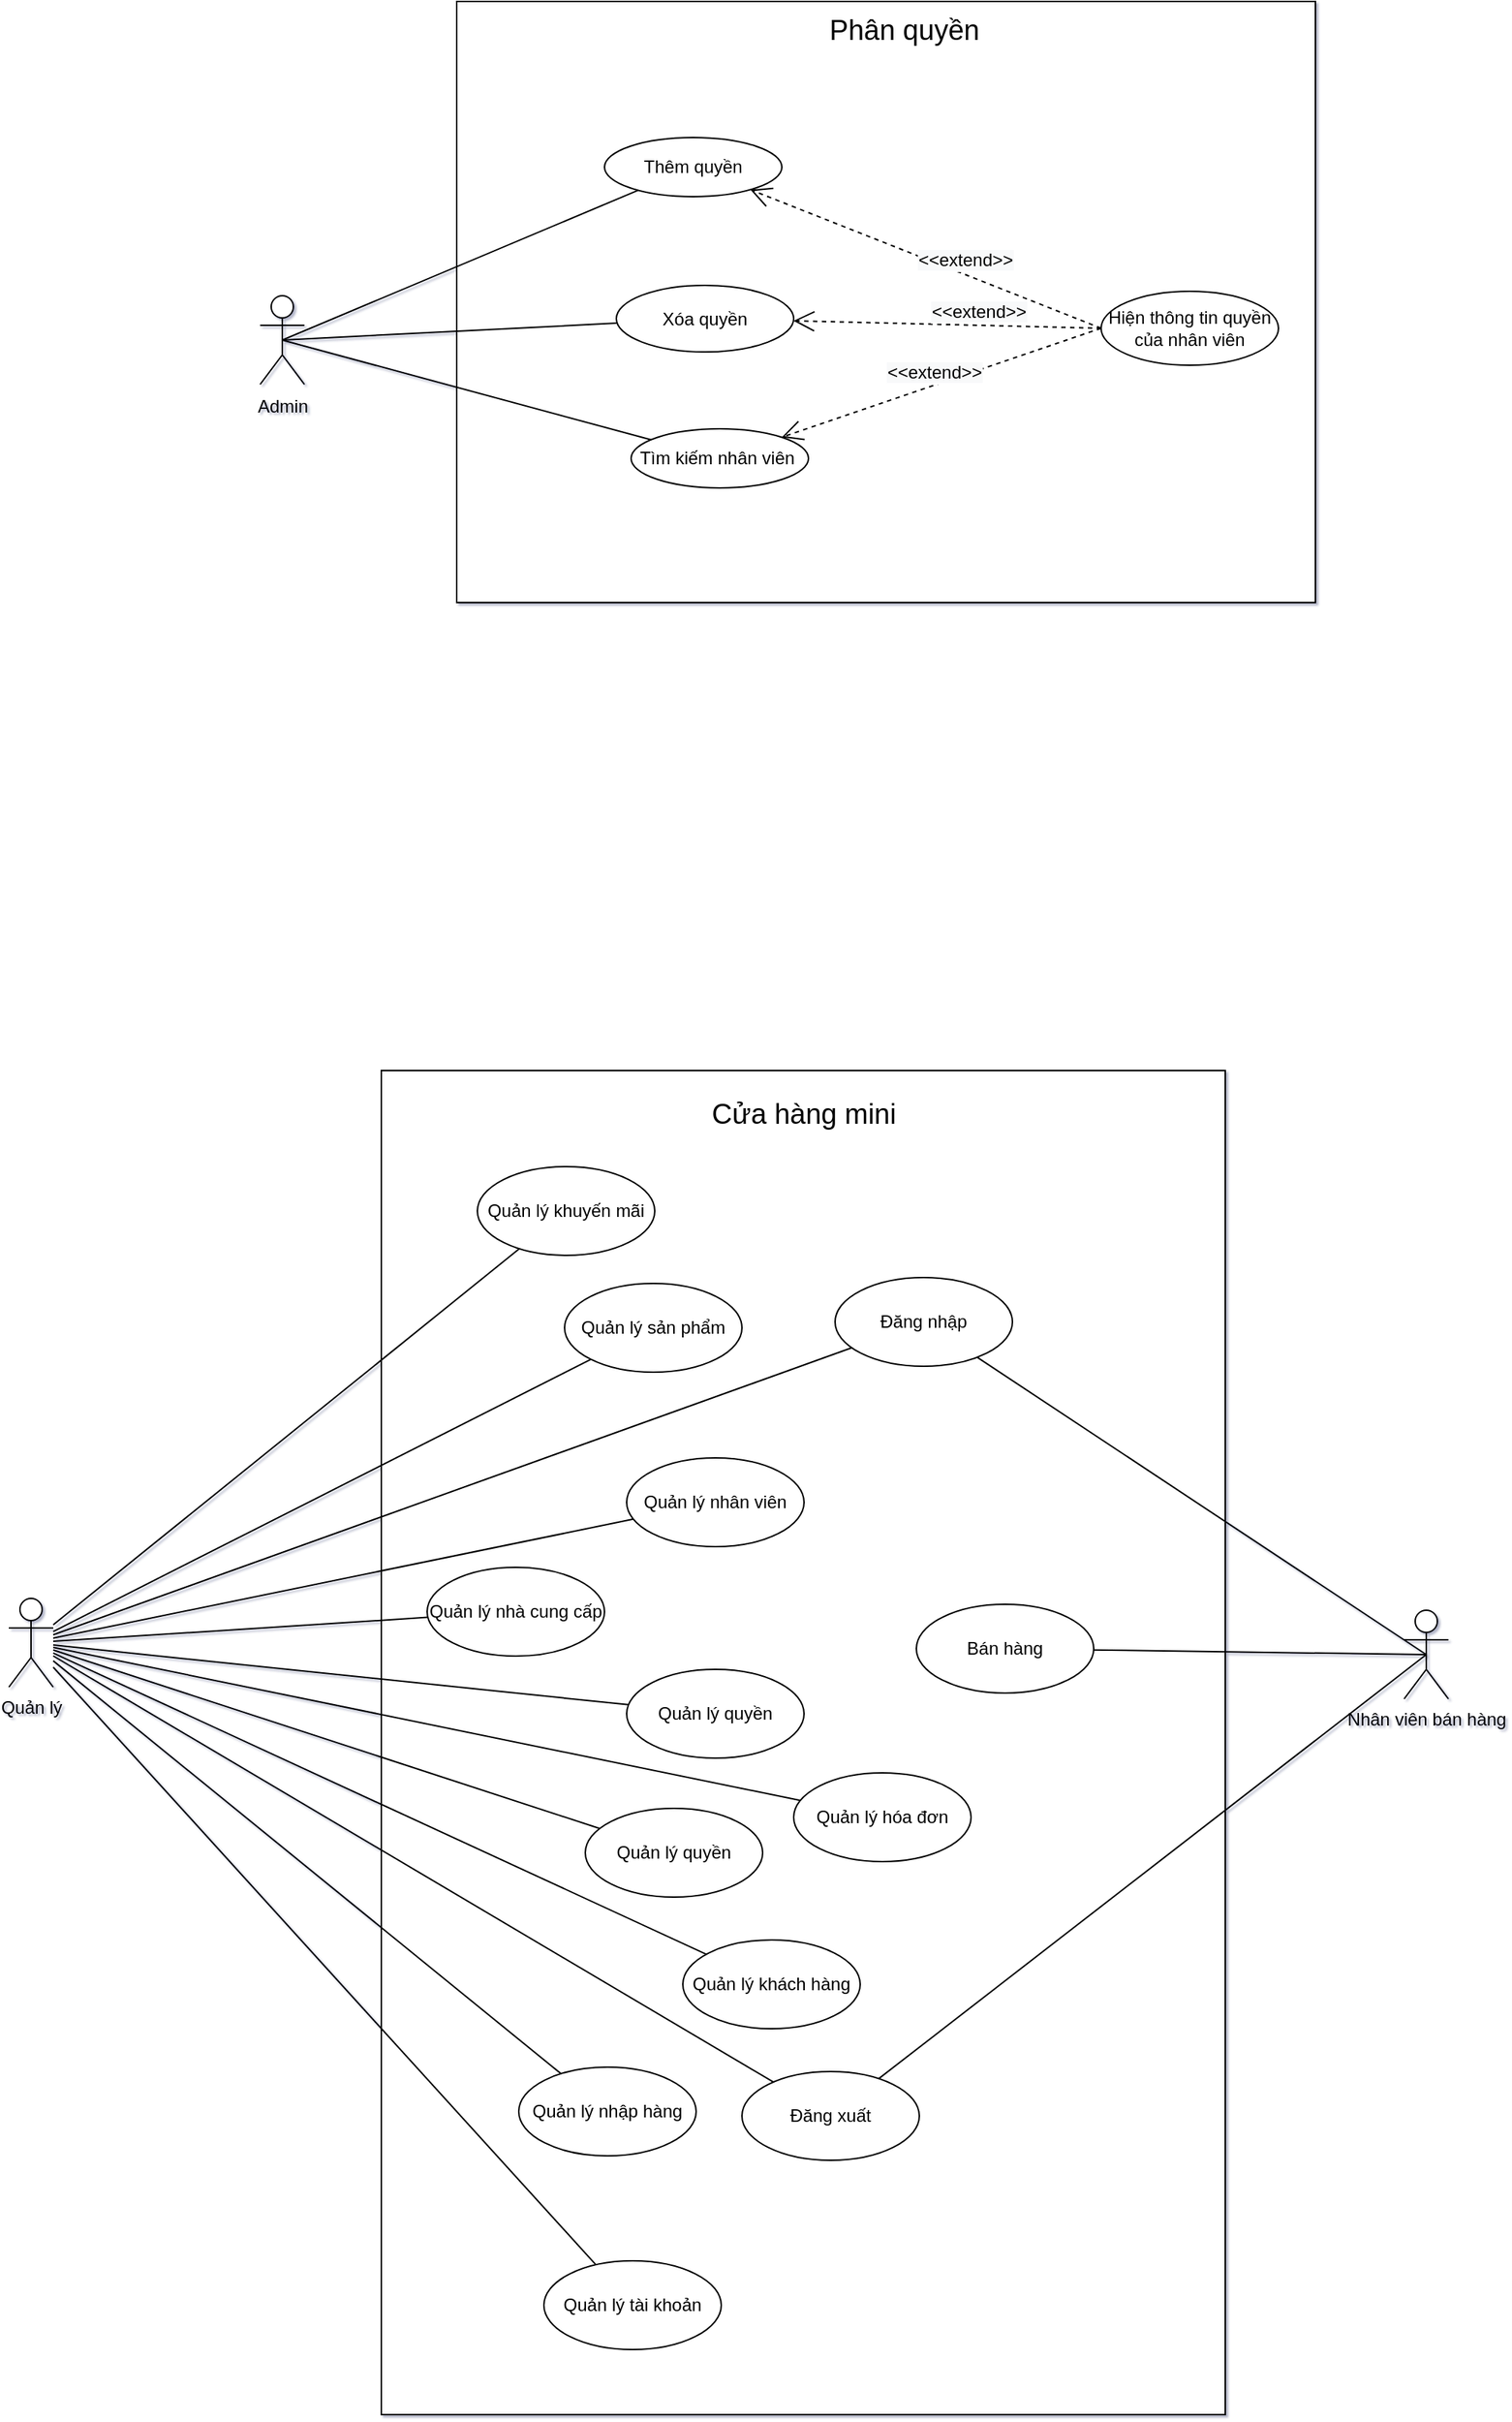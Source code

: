 <mxfile version="16.0.0" type="device"><diagram id="MllhTZW0DtR9NGBqVn_Q" name="Page-1"><mxGraphModel dx="1704" dy="912" grid="0" gridSize="10" guides="1" tooltips="1" connect="1" arrows="1" fold="1" page="0" pageScale="1" pageWidth="850" pageHeight="1100" background="#ffffff" math="0" shadow="1"><root><mxCell id="0"/><mxCell id="1" parent="0"/><mxCell id="4qs-Mr0hObbVekRPNDXX-34" value="" style="rounded=0;whiteSpace=wrap;html=1;" vertex="1" parent="1"><mxGeometry x="318" y="824" width="571" height="909" as="geometry"/></mxCell><mxCell id="-SbabApVQEK_wg_WFvru-2" value="" style="rounded=0;whiteSpace=wrap;html=1;" parent="1" vertex="1"><mxGeometry x="369" y="101" width="581" height="406.5" as="geometry"/></mxCell><mxCell id="-SbabApVQEK_wg_WFvru-3" value="" style="shape=umlActor;verticalLabelPosition=bottom;verticalAlign=top;html=1;outlineConnect=0;rounded=0;" parent="1" vertex="1"><mxGeometry x="236" y="300" width="30" height="60" as="geometry"/></mxCell><mxCell id="-SbabApVQEK_wg_WFvru-4" value="" style="endArrow=none;html=1;exitX=0.5;exitY=0.5;exitDx=0;exitDy=0;exitPerimeter=0;" parent="1" source="-SbabApVQEK_wg_WFvru-3" target="-SbabApVQEK_wg_WFvru-6" edge="1"><mxGeometry width="50" height="50" relative="1" as="geometry"><mxPoint x="60" y="270" as="sourcePoint"/><mxPoint x="414" y="320" as="targetPoint"/></mxGeometry></mxCell><mxCell id="-SbabApVQEK_wg_WFvru-6" value="Thêm quyền" style="ellipse;whiteSpace=wrap;html=1;" parent="1" vertex="1"><mxGeometry x="469" y="193" width="120" height="40" as="geometry"/></mxCell><mxCell id="-SbabApVQEK_wg_WFvru-7" value="Xóa quyền" style="ellipse;whiteSpace=wrap;html=1;" parent="1" vertex="1"><mxGeometry x="477" y="293" width="120" height="45" as="geometry"/></mxCell><mxCell id="-SbabApVQEK_wg_WFvru-15" value="Tìm kiếm nhân viên&amp;nbsp;" style="ellipse;whiteSpace=wrap;html=1;" parent="1" vertex="1"><mxGeometry x="487" y="390" width="120" height="40" as="geometry"/></mxCell><mxCell id="-SbabApVQEK_wg_WFvru-16" value="Hiện thông tin quyền của nhân viên" style="ellipse;whiteSpace=wrap;html=1;" parent="1" vertex="1"><mxGeometry x="805" y="297" width="120" height="50" as="geometry"/></mxCell><mxCell id="-SbabApVQEK_wg_WFvru-17" value="Phân quyền" style="text;html=1;strokeColor=none;fillColor=none;align=center;verticalAlign=middle;whiteSpace=wrap;rounded=0;fontSize=19;" parent="1" vertex="1"><mxGeometry x="562" y="106" width="220" height="30" as="geometry"/></mxCell><mxCell id="-SbabApVQEK_wg_WFvru-22" value="Admin" style="text;html=1;align=center;verticalAlign=middle;resizable=0;points=[];autosize=1;strokeColor=none;fillColor=none;fontSize=12;" parent="1" vertex="1"><mxGeometry x="221" y="360" width="60" height="30" as="geometry"/></mxCell><mxCell id="-SbabApVQEK_wg_WFvru-24" value="&lt;span style=&quot;font-size: 12px; background-color: rgb(248, 249, 250);&quot;&gt;&amp;lt;&amp;lt;extend&amp;gt;&amp;gt;&lt;/span&gt;" style="endArrow=open;endSize=12;dashed=1;html=1;rounded=0;strokeColor=#000000;exitX=0;exitY=0.5;exitDx=0;exitDy=0;" parent="1" source="-SbabApVQEK_wg_WFvru-16" target="-SbabApVQEK_wg_WFvru-7" edge="1"><mxGeometry x="-0.197" y="-9" width="160" relative="1" as="geometry"><mxPoint x="490" y="400" as="sourcePoint"/><mxPoint x="476.074" y="339.408" as="targetPoint"/><mxPoint as="offset"/></mxGeometry></mxCell><mxCell id="4qs-Mr0hObbVekRPNDXX-1" value="Quản lý" style="shape=umlActor;verticalLabelPosition=bottom;verticalAlign=top;html=1;outlineConnect=0;" vertex="1" parent="1"><mxGeometry x="66" y="1181" width="30" height="60" as="geometry"/></mxCell><mxCell id="4qs-Mr0hObbVekRPNDXX-2" value="Nhân viên bán hàng" style="shape=umlActor;verticalLabelPosition=bottom;verticalAlign=top;html=1;outlineConnect=0;" vertex="1" parent="1"><mxGeometry x="1010" y="1189" width="30" height="60" as="geometry"/></mxCell><mxCell id="4qs-Mr0hObbVekRPNDXX-3" value="Đăng nhập" style="ellipse;whiteSpace=wrap;html=1;verticalAlign=middle;" vertex="1" parent="1"><mxGeometry x="625" y="964" width="120" height="60" as="geometry"/></mxCell><mxCell id="4qs-Mr0hObbVekRPNDXX-5" value="" style="endArrow=none;html=1;rounded=0;" edge="1" parent="1" source="4qs-Mr0hObbVekRPNDXX-1" target="4qs-Mr0hObbVekRPNDXX-3"><mxGeometry width="50" height="50" relative="1" as="geometry"><mxPoint x="512" y="818" as="sourcePoint"/><mxPoint x="562" y="768" as="targetPoint"/></mxGeometry></mxCell><mxCell id="4qs-Mr0hObbVekRPNDXX-6" value="Quản lý hóa đơn" style="ellipse;whiteSpace=wrap;html=1;verticalAlign=middle;" vertex="1" parent="1"><mxGeometry x="597" y="1299" width="120" height="60" as="geometry"/></mxCell><mxCell id="4qs-Mr0hObbVekRPNDXX-7" value="Bán hàng" style="ellipse;whiteSpace=wrap;html=1;verticalAlign=middle;" vertex="1" parent="1"><mxGeometry x="680" y="1185" width="120" height="60" as="geometry"/></mxCell><mxCell id="4qs-Mr0hObbVekRPNDXX-8" value="Quản lý khuyến mãi" style="ellipse;whiteSpace=wrap;html=1;verticalAlign=middle;" vertex="1" parent="1"><mxGeometry x="383" y="889" width="120" height="60" as="geometry"/></mxCell><mxCell id="4qs-Mr0hObbVekRPNDXX-9" value="Quản lý nhân viên" style="ellipse;whiteSpace=wrap;html=1;verticalAlign=middle;" vertex="1" parent="1"><mxGeometry x="484" y="1086" width="120" height="60" as="geometry"/></mxCell><mxCell id="4qs-Mr0hObbVekRPNDXX-10" value="Quản lý nhập hàng" style="ellipse;whiteSpace=wrap;html=1;verticalAlign=middle;" vertex="1" parent="1"><mxGeometry x="411" y="1498" width="120" height="60" as="geometry"/></mxCell><mxCell id="4qs-Mr0hObbVekRPNDXX-11" value="Quản lý nhà cung cấp" style="ellipse;whiteSpace=wrap;html=1;verticalAlign=middle;" vertex="1" parent="1"><mxGeometry x="349" y="1160" width="120" height="60" as="geometry"/></mxCell><mxCell id="4qs-Mr0hObbVekRPNDXX-12" value="Quản lý sản phẩm" style="ellipse;whiteSpace=wrap;html=1;verticalAlign=middle;" vertex="1" parent="1"><mxGeometry x="442" y="968" width="120" height="60" as="geometry"/></mxCell><mxCell id="4qs-Mr0hObbVekRPNDXX-13" value="Đăng xuất" style="ellipse;whiteSpace=wrap;html=1;verticalAlign=middle;" vertex="1" parent="1"><mxGeometry x="562" y="1501" width="120" height="60" as="geometry"/></mxCell><mxCell id="4qs-Mr0hObbVekRPNDXX-14" value="Quản lý tài khoản" style="ellipse;whiteSpace=wrap;html=1;verticalAlign=middle;" vertex="1" parent="1"><mxGeometry x="428" y="1629" width="120" height="60" as="geometry"/></mxCell><mxCell id="4qs-Mr0hObbVekRPNDXX-15" value="Quản lý khách hàng" style="ellipse;whiteSpace=wrap;html=1;verticalAlign=middle;" vertex="1" parent="1"><mxGeometry x="522" y="1412" width="120" height="60" as="geometry"/></mxCell><mxCell id="4qs-Mr0hObbVekRPNDXX-16" value="Quản lý quyền" style="ellipse;whiteSpace=wrap;html=1;verticalAlign=middle;" vertex="1" parent="1"><mxGeometry x="484" y="1229" width="120" height="60" as="geometry"/></mxCell><mxCell id="4qs-Mr0hObbVekRPNDXX-17" value="Quản lý quyền" style="ellipse;whiteSpace=wrap;html=1;verticalAlign=middle;" vertex="1" parent="1"><mxGeometry x="456" y="1323" width="120" height="60" as="geometry"/></mxCell><mxCell id="4qs-Mr0hObbVekRPNDXX-18" value="" style="endArrow=none;html=1;rounded=0;" edge="1" parent="1" source="4qs-Mr0hObbVekRPNDXX-1" target="4qs-Mr0hObbVekRPNDXX-8"><mxGeometry width="50" height="50" relative="1" as="geometry"><mxPoint x="152" y="967" as="sourcePoint"/><mxPoint x="553.907" y="779.206" as="targetPoint"/></mxGeometry></mxCell><mxCell id="4qs-Mr0hObbVekRPNDXX-19" value="" style="endArrow=none;html=1;rounded=0;" edge="1" parent="1" source="4qs-Mr0hObbVekRPNDXX-1" target="4qs-Mr0hObbVekRPNDXX-11"><mxGeometry width="50" height="50" relative="1" as="geometry"><mxPoint x="177" y="941.496" as="sourcePoint"/><mxPoint x="412.179" y="917.917" as="targetPoint"/></mxGeometry></mxCell><mxCell id="4qs-Mr0hObbVekRPNDXX-20" value="" style="endArrow=none;html=1;rounded=0;" edge="1" parent="1" source="4qs-Mr0hObbVekRPNDXX-1" target="4qs-Mr0hObbVekRPNDXX-6"><mxGeometry width="50" height="50" relative="1" as="geometry"><mxPoint x="421" y="953" as="sourcePoint"/><mxPoint x="420.171" y="1024.059" as="targetPoint"/></mxGeometry></mxCell><mxCell id="4qs-Mr0hObbVekRPNDXX-21" value="" style="endArrow=none;html=1;rounded=0;" edge="1" parent="1" source="4qs-Mr0hObbVekRPNDXX-1" target="4qs-Mr0hObbVekRPNDXX-16"><mxGeometry width="50" height="50" relative="1" as="geometry"><mxPoint x="187" y="957.71" as="sourcePoint"/><mxPoint x="430.171" y="1034.059" as="targetPoint"/></mxGeometry></mxCell><mxCell id="4qs-Mr0hObbVekRPNDXX-22" value="" style="endArrow=none;html=1;rounded=0;" edge="1" parent="1" source="4qs-Mr0hObbVekRPNDXX-1" target="4qs-Mr0hObbVekRPNDXX-17"><mxGeometry width="50" height="50" relative="1" as="geometry"><mxPoint x="197" y="967.71" as="sourcePoint"/><mxPoint x="440.171" y="1044.059" as="targetPoint"/></mxGeometry></mxCell><mxCell id="4qs-Mr0hObbVekRPNDXX-23" value="" style="endArrow=none;html=1;rounded=0;" edge="1" parent="1" source="4qs-Mr0hObbVekRPNDXX-1" target="4qs-Mr0hObbVekRPNDXX-9"><mxGeometry width="50" height="50" relative="1" as="geometry"><mxPoint x="207" y="977.71" as="sourcePoint"/><mxPoint x="450.171" y="1054.059" as="targetPoint"/></mxGeometry></mxCell><mxCell id="4qs-Mr0hObbVekRPNDXX-24" value="" style="endArrow=none;html=1;rounded=0;" edge="1" parent="1" source="4qs-Mr0hObbVekRPNDXX-1" target="4qs-Mr0hObbVekRPNDXX-10"><mxGeometry width="50" height="50" relative="1" as="geometry"><mxPoint x="217" y="987.71" as="sourcePoint"/><mxPoint x="460.171" y="1064.059" as="targetPoint"/></mxGeometry></mxCell><mxCell id="4qs-Mr0hObbVekRPNDXX-25" value="" style="endArrow=none;html=1;rounded=0;" edge="1" parent="1" source="4qs-Mr0hObbVekRPNDXX-1" target="4qs-Mr0hObbVekRPNDXX-14"><mxGeometry width="50" height="50" relative="1" as="geometry"><mxPoint x="227" y="997.71" as="sourcePoint"/><mxPoint x="470.171" y="1074.059" as="targetPoint"/></mxGeometry></mxCell><mxCell id="4qs-Mr0hObbVekRPNDXX-26" value="" style="endArrow=none;html=1;rounded=0;" edge="1" parent="1" source="4qs-Mr0hObbVekRPNDXX-1" target="4qs-Mr0hObbVekRPNDXX-15"><mxGeometry width="50" height="50" relative="1" as="geometry"><mxPoint x="237" y="1007.71" as="sourcePoint"/><mxPoint x="480.171" y="1084.059" as="targetPoint"/></mxGeometry></mxCell><mxCell id="4qs-Mr0hObbVekRPNDXX-27" value="" style="endArrow=none;html=1;rounded=0;" edge="1" parent="1" source="4qs-Mr0hObbVekRPNDXX-1" target="4qs-Mr0hObbVekRPNDXX-12"><mxGeometry width="50" height="50" relative="1" as="geometry"><mxPoint x="177" y="947.294" as="sourcePoint"/><mxPoint x="871.829" y="1146.183" as="targetPoint"/></mxGeometry></mxCell><mxCell id="4qs-Mr0hObbVekRPNDXX-28" value="" style="endArrow=none;html=1;rounded=0;" edge="1" parent="1" source="4qs-Mr0hObbVekRPNDXX-1" target="4qs-Mr0hObbVekRPNDXX-13"><mxGeometry width="50" height="50" relative="1" as="geometry"><mxPoint x="11" y="1044" as="sourcePoint"/><mxPoint x="451.917" y="1309.106" as="targetPoint"/></mxGeometry></mxCell><mxCell id="4qs-Mr0hObbVekRPNDXX-29" value="" style="endArrow=none;html=1;rounded=0;exitX=0.5;exitY=0.5;exitDx=0;exitDy=0;exitPerimeter=0;" edge="1" parent="1" source="4qs-Mr0hObbVekRPNDXX-2" target="4qs-Mr0hObbVekRPNDXX-7"><mxGeometry width="50" height="50" relative="1" as="geometry"><mxPoint x="1057" y="1218" as="sourcePoint"/><mxPoint x="604.748" y="1069.813" as="targetPoint"/></mxGeometry></mxCell><mxCell id="4qs-Mr0hObbVekRPNDXX-31" value="" style="endArrow=none;html=1;rounded=0;exitX=0.5;exitY=0.5;exitDx=0;exitDy=0;exitPerimeter=0;" edge="1" parent="1" source="4qs-Mr0hObbVekRPNDXX-2" target="4qs-Mr0hObbVekRPNDXX-13"><mxGeometry width="50" height="50" relative="1" as="geometry"><mxPoint x="1227" y="1391" as="sourcePoint"/><mxPoint x="902.971" y="1229.067" as="targetPoint"/></mxGeometry></mxCell><mxCell id="4qs-Mr0hObbVekRPNDXX-32" value="" style="endArrow=none;html=1;rounded=0;exitX=0.5;exitY=0.5;exitDx=0;exitDy=0;exitPerimeter=0;" edge="1" parent="1" source="4qs-Mr0hObbVekRPNDXX-2" target="4qs-Mr0hObbVekRPNDXX-3"><mxGeometry width="50" height="50" relative="1" as="geometry"><mxPoint x="1258" y="1153" as="sourcePoint"/><mxPoint x="902.971" y="1229.067" as="targetPoint"/></mxGeometry></mxCell><mxCell id="4qs-Mr0hObbVekRPNDXX-36" value="" style="endArrow=none;html=1;exitX=0.5;exitY=0.5;exitDx=0;exitDy=0;exitPerimeter=0;" edge="1" parent="1" source="-SbabApVQEK_wg_WFvru-3" target="-SbabApVQEK_wg_WFvru-7"><mxGeometry width="50" height="50" relative="1" as="geometry"><mxPoint x="175" y="340" as="sourcePoint"/><mxPoint x="424" y="330" as="targetPoint"/></mxGeometry></mxCell><mxCell id="4qs-Mr0hObbVekRPNDXX-38" value="" style="endArrow=none;html=1;exitX=0.5;exitY=0.5;exitDx=0;exitDy=0;exitPerimeter=0;" edge="1" parent="1" source="-SbabApVQEK_wg_WFvru-3" target="-SbabApVQEK_wg_WFvru-15"><mxGeometry width="50" height="50" relative="1" as="geometry"><mxPoint x="195" y="360" as="sourcePoint"/><mxPoint x="444" y="350" as="targetPoint"/></mxGeometry></mxCell><mxCell id="4qs-Mr0hObbVekRPNDXX-43" value="&lt;span style=&quot;font-size: 12px; background-color: rgb(248, 249, 250);&quot;&gt;&amp;lt;&amp;lt;extend&amp;gt;&amp;gt;&lt;/span&gt;" style="endArrow=open;endSize=12;dashed=1;html=1;rounded=0;strokeColor=#000000;exitX=0;exitY=0.5;exitDx=0;exitDy=0;" edge="1" parent="1" source="-SbabApVQEK_wg_WFvru-16" target="-SbabApVQEK_wg_WFvru-6"><mxGeometry x="-0.197" y="-9" width="160" relative="1" as="geometry"><mxPoint x="782.01" y="323.465" as="sourcePoint"/><mxPoint x="606.992" y="325.13" as="targetPoint"/><mxPoint as="offset"/></mxGeometry></mxCell><mxCell id="4qs-Mr0hObbVekRPNDXX-44" value="&lt;span style=&quot;font-size: 12px; background-color: rgb(248, 249, 250);&quot;&gt;&amp;lt;&amp;lt;extend&amp;gt;&amp;gt;&lt;/span&gt;" style="endArrow=open;endSize=12;dashed=1;html=1;rounded=0;strokeColor=#000000;exitX=0;exitY=0.5;exitDx=0;exitDy=0;" edge="1" parent="1" source="-SbabApVQEK_wg_WFvru-16" target="-SbabApVQEK_wg_WFvru-15"><mxGeometry x="0.022" y="-8" width="160" relative="1" as="geometry"><mxPoint x="792.01" y="333.465" as="sourcePoint"/><mxPoint x="616.992" y="335.13" as="targetPoint"/><mxPoint as="offset"/></mxGeometry></mxCell><mxCell id="4qs-Mr0hObbVekRPNDXX-46" value="Cửa hàng mini" style="text;html=1;strokeColor=none;fillColor=none;align=center;verticalAlign=middle;whiteSpace=wrap;rounded=0;fontSize=19;" vertex="1" parent="1"><mxGeometry x="493.5" y="839" width="220" height="30" as="geometry"/></mxCell></root></mxGraphModel></diagram></mxfile>